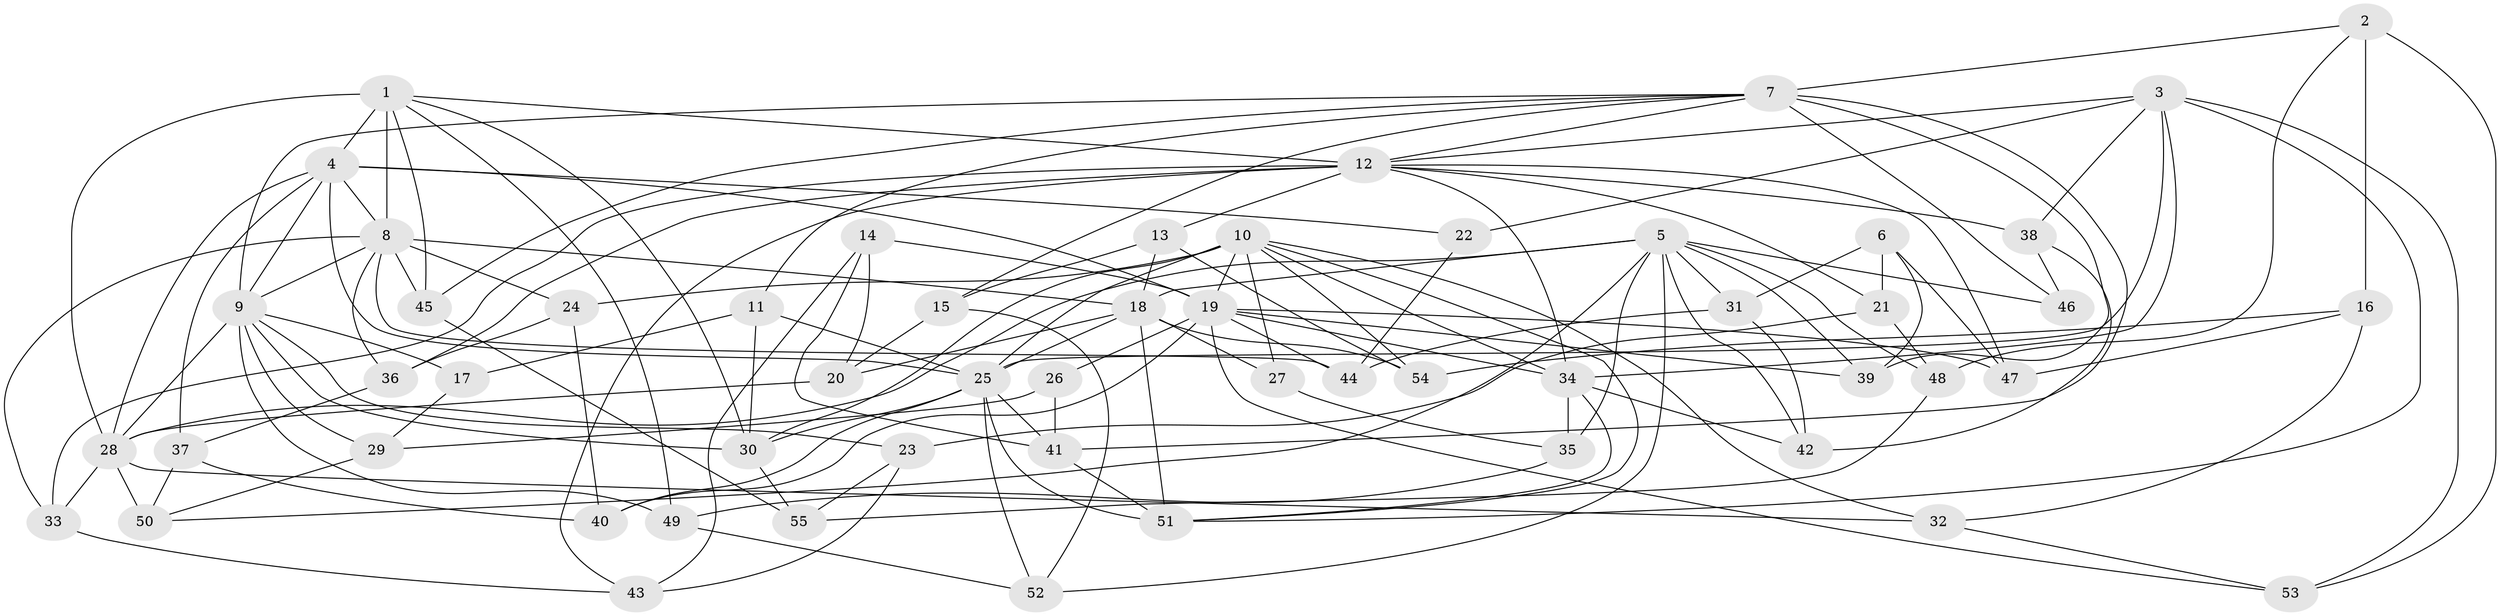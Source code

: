 // original degree distribution, {4: 1.0}
// Generated by graph-tools (version 1.1) at 2025/38/03/09/25 02:38:01]
// undirected, 55 vertices, 143 edges
graph export_dot {
graph [start="1"]
  node [color=gray90,style=filled];
  1;
  2;
  3;
  4;
  5;
  6;
  7;
  8;
  9;
  10;
  11;
  12;
  13;
  14;
  15;
  16;
  17;
  18;
  19;
  20;
  21;
  22;
  23;
  24;
  25;
  26;
  27;
  28;
  29;
  30;
  31;
  32;
  33;
  34;
  35;
  36;
  37;
  38;
  39;
  40;
  41;
  42;
  43;
  44;
  45;
  46;
  47;
  48;
  49;
  50;
  51;
  52;
  53;
  54;
  55;
  1 -- 4 [weight=1.0];
  1 -- 8 [weight=3.0];
  1 -- 12 [weight=2.0];
  1 -- 28 [weight=3.0];
  1 -- 30 [weight=1.0];
  1 -- 45 [weight=1.0];
  1 -- 49 [weight=1.0];
  2 -- 7 [weight=1.0];
  2 -- 16 [weight=1.0];
  2 -- 48 [weight=1.0];
  2 -- 53 [weight=1.0];
  3 -- 12 [weight=1.0];
  3 -- 22 [weight=2.0];
  3 -- 25 [weight=1.0];
  3 -- 34 [weight=3.0];
  3 -- 38 [weight=1.0];
  3 -- 51 [weight=1.0];
  3 -- 53 [weight=1.0];
  4 -- 8 [weight=1.0];
  4 -- 9 [weight=1.0];
  4 -- 19 [weight=1.0];
  4 -- 22 [weight=1.0];
  4 -- 25 [weight=1.0];
  4 -- 28 [weight=1.0];
  4 -- 37 [weight=1.0];
  5 -- 18 [weight=1.0];
  5 -- 28 [weight=1.0];
  5 -- 31 [weight=1.0];
  5 -- 35 [weight=1.0];
  5 -- 39 [weight=1.0];
  5 -- 42 [weight=1.0];
  5 -- 46 [weight=1.0];
  5 -- 48 [weight=1.0];
  5 -- 50 [weight=1.0];
  5 -- 52 [weight=1.0];
  6 -- 21 [weight=1.0];
  6 -- 31 [weight=1.0];
  6 -- 39 [weight=1.0];
  6 -- 47 [weight=1.0];
  7 -- 9 [weight=1.0];
  7 -- 11 [weight=1.0];
  7 -- 12 [weight=1.0];
  7 -- 15 [weight=1.0];
  7 -- 39 [weight=1.0];
  7 -- 41 [weight=1.0];
  7 -- 45 [weight=1.0];
  7 -- 46 [weight=2.0];
  8 -- 9 [weight=1.0];
  8 -- 18 [weight=2.0];
  8 -- 24 [weight=1.0];
  8 -- 33 [weight=1.0];
  8 -- 36 [weight=1.0];
  8 -- 44 [weight=1.0];
  8 -- 45 [weight=1.0];
  9 -- 17 [weight=2.0];
  9 -- 23 [weight=1.0];
  9 -- 28 [weight=1.0];
  9 -- 29 [weight=1.0];
  9 -- 30 [weight=1.0];
  9 -- 49 [weight=1.0];
  10 -- 19 [weight=1.0];
  10 -- 24 [weight=1.0];
  10 -- 25 [weight=2.0];
  10 -- 27 [weight=1.0];
  10 -- 30 [weight=1.0];
  10 -- 32 [weight=1.0];
  10 -- 34 [weight=1.0];
  10 -- 51 [weight=1.0];
  10 -- 54 [weight=1.0];
  11 -- 17 [weight=1.0];
  11 -- 25 [weight=1.0];
  11 -- 30 [weight=1.0];
  12 -- 13 [weight=1.0];
  12 -- 21 [weight=1.0];
  12 -- 33 [weight=1.0];
  12 -- 34 [weight=1.0];
  12 -- 36 [weight=1.0];
  12 -- 38 [weight=1.0];
  12 -- 43 [weight=1.0];
  12 -- 47 [weight=1.0];
  13 -- 15 [weight=1.0];
  13 -- 18 [weight=1.0];
  13 -- 54 [weight=1.0];
  14 -- 19 [weight=1.0];
  14 -- 20 [weight=1.0];
  14 -- 41 [weight=1.0];
  14 -- 43 [weight=1.0];
  15 -- 20 [weight=1.0];
  15 -- 52 [weight=1.0];
  16 -- 32 [weight=1.0];
  16 -- 47 [weight=1.0];
  16 -- 54 [weight=1.0];
  17 -- 29 [weight=1.0];
  18 -- 20 [weight=1.0];
  18 -- 25 [weight=1.0];
  18 -- 27 [weight=2.0];
  18 -- 51 [weight=1.0];
  18 -- 54 [weight=1.0];
  19 -- 26 [weight=2.0];
  19 -- 34 [weight=2.0];
  19 -- 39 [weight=1.0];
  19 -- 40 [weight=1.0];
  19 -- 44 [weight=1.0];
  19 -- 47 [weight=1.0];
  19 -- 53 [weight=1.0];
  20 -- 28 [weight=1.0];
  21 -- 23 [weight=1.0];
  21 -- 48 [weight=1.0];
  22 -- 44 [weight=1.0];
  23 -- 43 [weight=1.0];
  23 -- 55 [weight=1.0];
  24 -- 36 [weight=1.0];
  24 -- 40 [weight=1.0];
  25 -- 30 [weight=1.0];
  25 -- 40 [weight=1.0];
  25 -- 41 [weight=2.0];
  25 -- 51 [weight=1.0];
  25 -- 52 [weight=1.0];
  26 -- 29 [weight=1.0];
  26 -- 41 [weight=1.0];
  27 -- 35 [weight=1.0];
  28 -- 32 [weight=1.0];
  28 -- 33 [weight=1.0];
  28 -- 50 [weight=3.0];
  29 -- 50 [weight=1.0];
  30 -- 55 [weight=1.0];
  31 -- 42 [weight=1.0];
  31 -- 44 [weight=1.0];
  32 -- 53 [weight=1.0];
  33 -- 43 [weight=1.0];
  34 -- 35 [weight=1.0];
  34 -- 42 [weight=1.0];
  34 -- 51 [weight=1.0];
  35 -- 49 [weight=1.0];
  36 -- 37 [weight=1.0];
  37 -- 40 [weight=1.0];
  37 -- 50 [weight=1.0];
  38 -- 42 [weight=1.0];
  38 -- 46 [weight=1.0];
  41 -- 51 [weight=1.0];
  45 -- 55 [weight=1.0];
  48 -- 55 [weight=1.0];
  49 -- 52 [weight=1.0];
}

